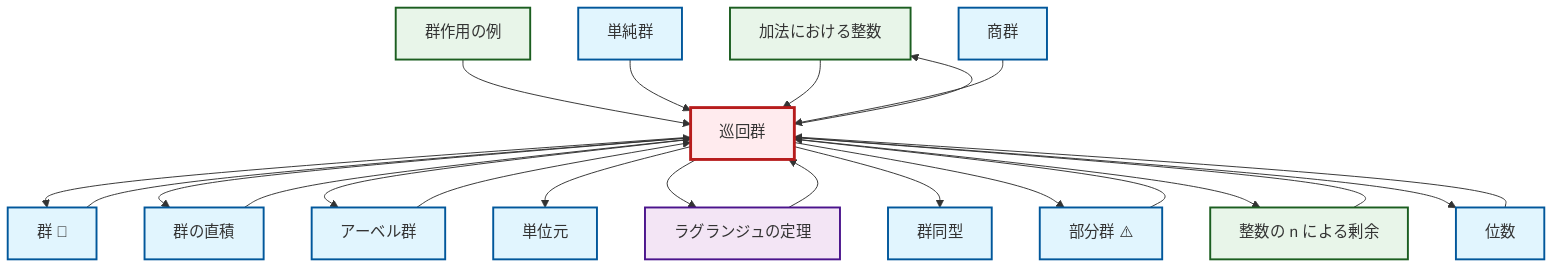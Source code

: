 graph TD
    classDef definition fill:#e1f5fe,stroke:#01579b,stroke-width:2px
    classDef theorem fill:#f3e5f5,stroke:#4a148c,stroke-width:2px
    classDef axiom fill:#fff3e0,stroke:#e65100,stroke-width:2px
    classDef example fill:#e8f5e9,stroke:#1b5e20,stroke-width:2px
    classDef current fill:#ffebee,stroke:#b71c1c,stroke-width:3px
    ex-integers-addition["加法における整数"]:::example
    ex-quotient-integers-mod-n["整数の n による剰余"]:::example
    def-group["群 📝"]:::definition
    def-order["位数"]:::definition
    thm-lagrange["ラグランジュの定理"]:::theorem
    def-quotient-group["商群"]:::definition
    def-abelian-group["アーベル群"]:::definition
    def-direct-product["群の直積"]:::definition
    ex-group-action-examples["群作用の例"]:::example
    def-cyclic-group["巡回群"]:::definition
    def-identity-element["単位元"]:::definition
    def-isomorphism["群同型"]:::definition
    def-subgroup["部分群 ⚠️"]:::definition
    def-simple-group["単純群"]:::definition
    def-cyclic-group --> def-group
    def-group --> def-cyclic-group
    ex-group-action-examples --> def-cyclic-group
    def-cyclic-group --> def-direct-product
    def-subgroup --> def-cyclic-group
    ex-quotient-integers-mod-n --> def-cyclic-group
    def-cyclic-group --> def-abelian-group
    def-cyclic-group --> def-identity-element
    def-simple-group --> def-cyclic-group
    ex-integers-addition --> def-cyclic-group
    def-cyclic-group --> thm-lagrange
    def-cyclic-group --> def-isomorphism
    thm-lagrange --> def-cyclic-group
    def-abelian-group --> def-cyclic-group
    def-order --> def-cyclic-group
    def-cyclic-group --> ex-integers-addition
    def-direct-product --> def-cyclic-group
    def-cyclic-group --> def-subgroup
    def-cyclic-group --> ex-quotient-integers-mod-n
    def-quotient-group --> def-cyclic-group
    def-cyclic-group --> def-order
    class def-cyclic-group current